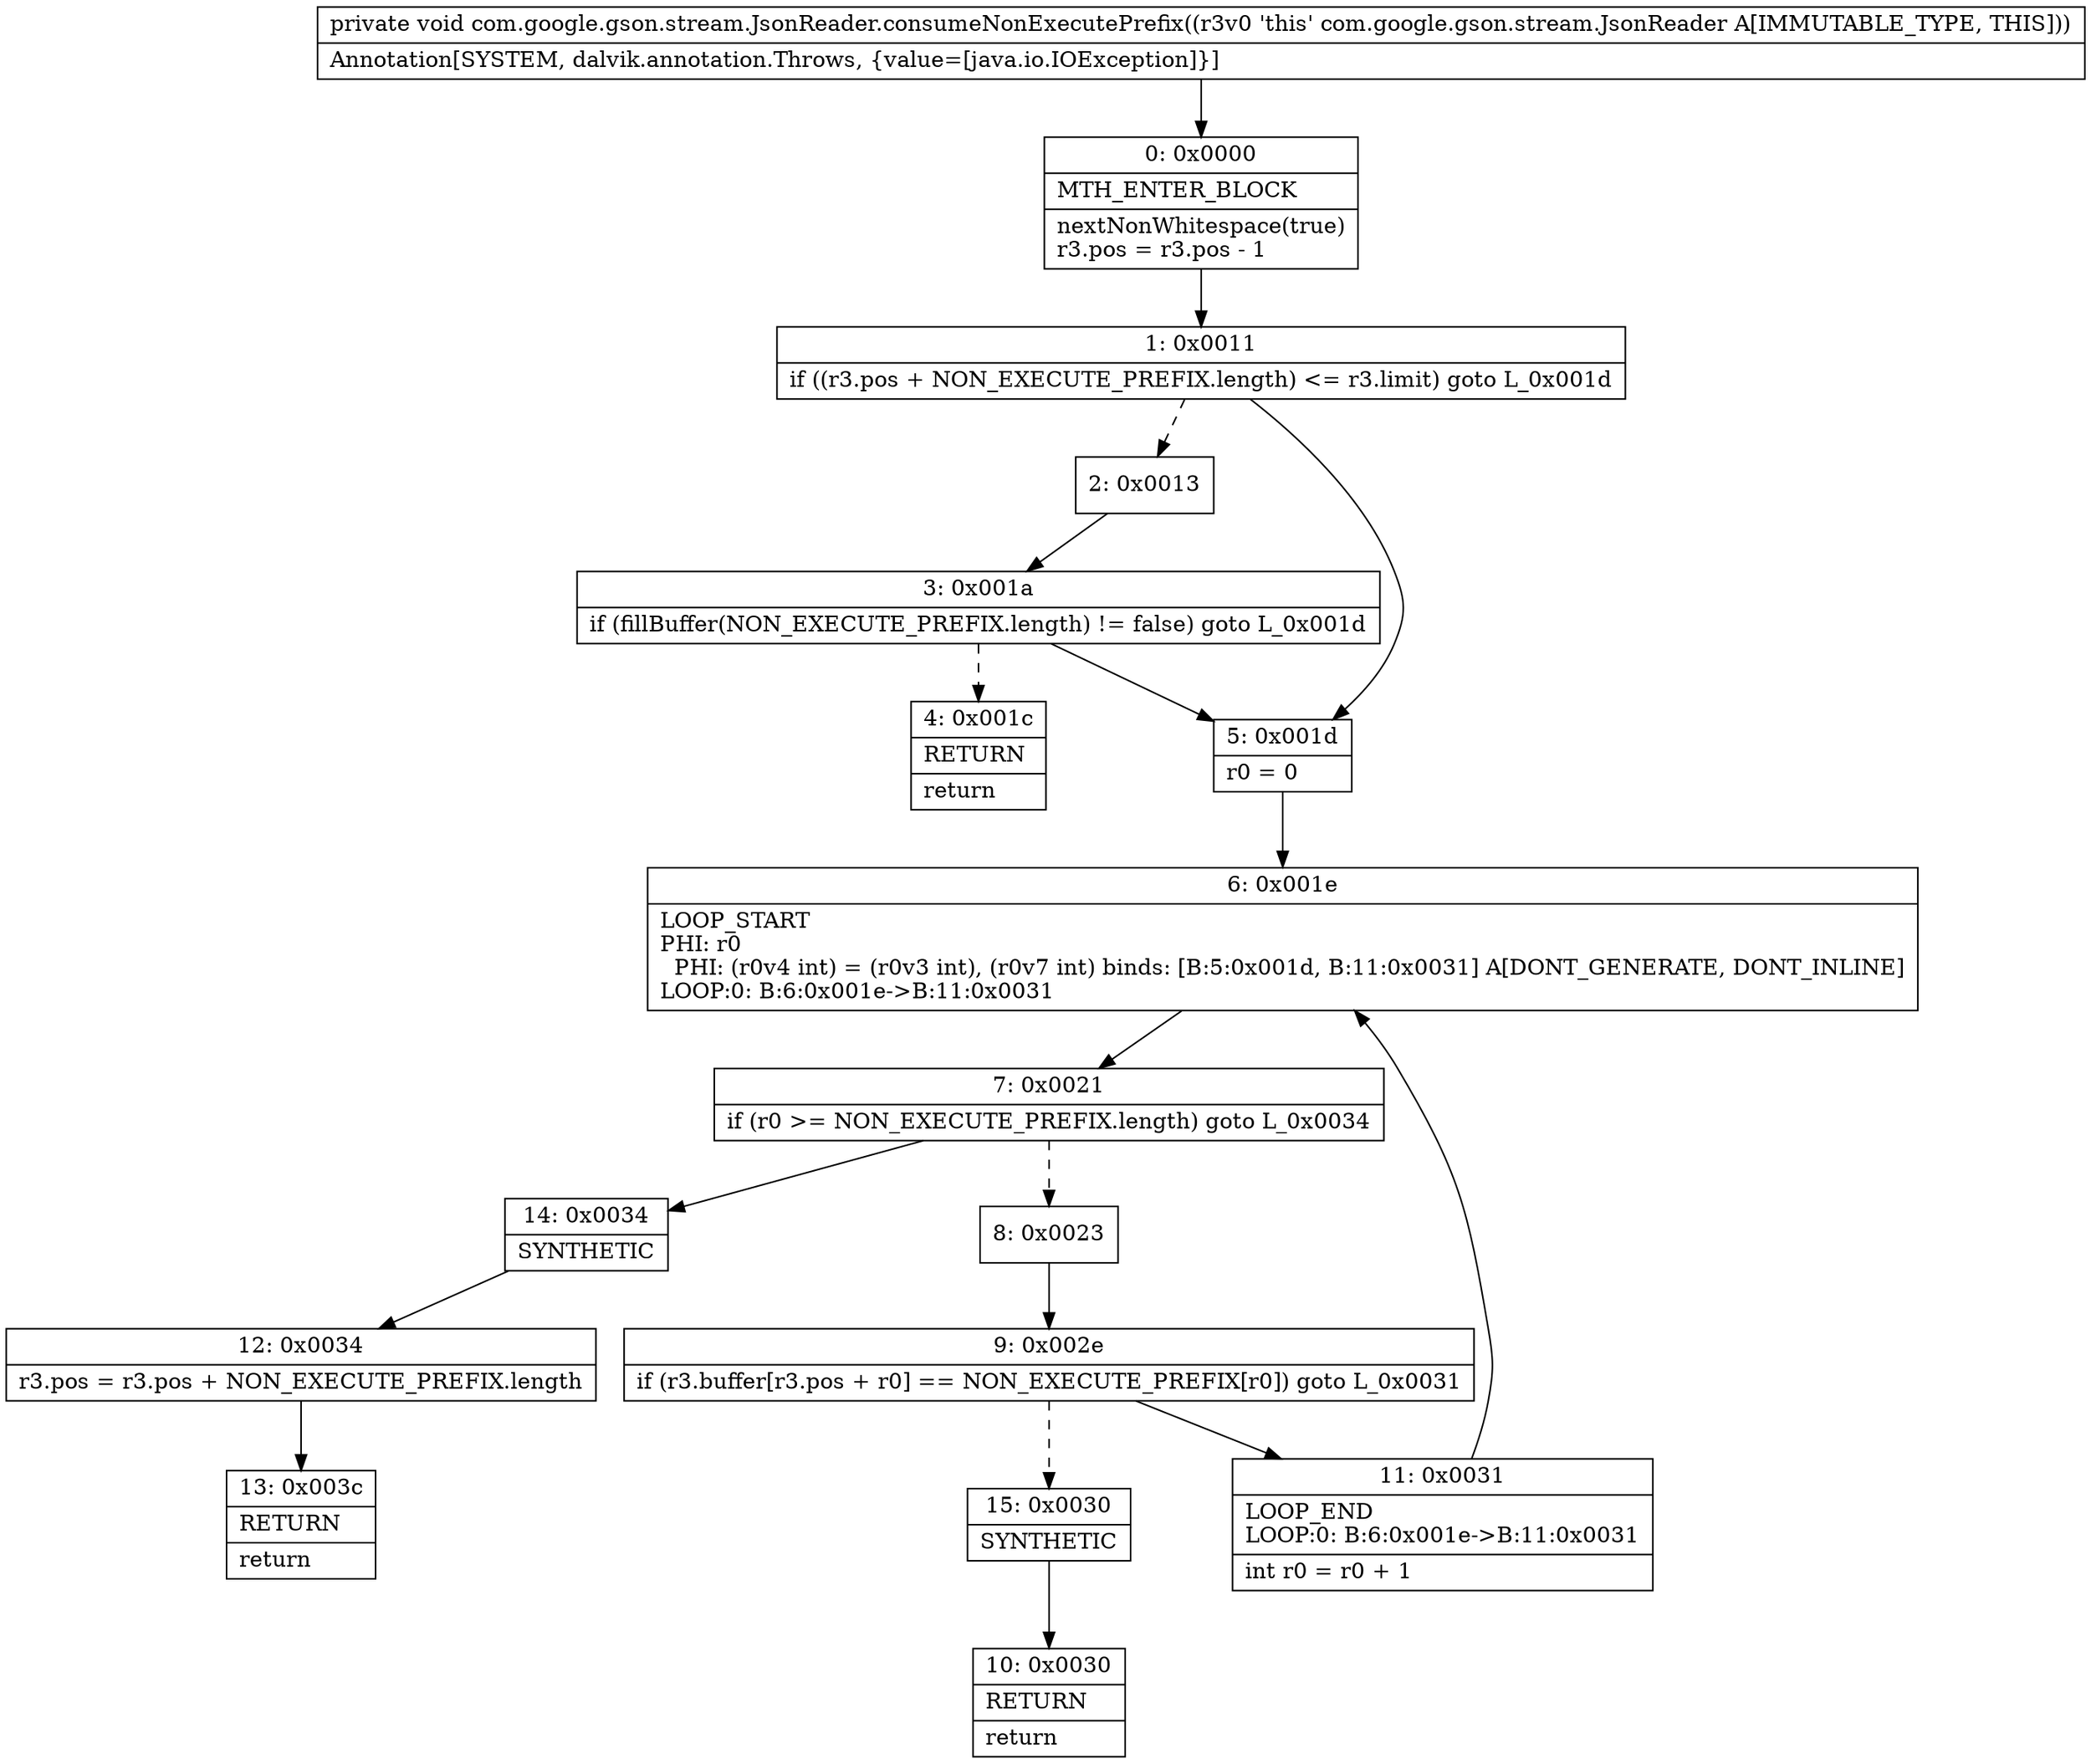digraph "CFG forcom.google.gson.stream.JsonReader.consumeNonExecutePrefix()V" {
Node_0 [shape=record,label="{0\:\ 0x0000|MTH_ENTER_BLOCK\l|nextNonWhitespace(true)\lr3.pos = r3.pos \- 1\l}"];
Node_1 [shape=record,label="{1\:\ 0x0011|if ((r3.pos + NON_EXECUTE_PREFIX.length) \<= r3.limit) goto L_0x001d\l}"];
Node_2 [shape=record,label="{2\:\ 0x0013}"];
Node_3 [shape=record,label="{3\:\ 0x001a|if (fillBuffer(NON_EXECUTE_PREFIX.length) != false) goto L_0x001d\l}"];
Node_4 [shape=record,label="{4\:\ 0x001c|RETURN\l|return\l}"];
Node_5 [shape=record,label="{5\:\ 0x001d|r0 = 0\l}"];
Node_6 [shape=record,label="{6\:\ 0x001e|LOOP_START\lPHI: r0 \l  PHI: (r0v4 int) = (r0v3 int), (r0v7 int) binds: [B:5:0x001d, B:11:0x0031] A[DONT_GENERATE, DONT_INLINE]\lLOOP:0: B:6:0x001e\-\>B:11:0x0031\l}"];
Node_7 [shape=record,label="{7\:\ 0x0021|if (r0 \>= NON_EXECUTE_PREFIX.length) goto L_0x0034\l}"];
Node_8 [shape=record,label="{8\:\ 0x0023}"];
Node_9 [shape=record,label="{9\:\ 0x002e|if (r3.buffer[r3.pos + r0] == NON_EXECUTE_PREFIX[r0]) goto L_0x0031\l}"];
Node_10 [shape=record,label="{10\:\ 0x0030|RETURN\l|return\l}"];
Node_11 [shape=record,label="{11\:\ 0x0031|LOOP_END\lLOOP:0: B:6:0x001e\-\>B:11:0x0031\l|int r0 = r0 + 1\l}"];
Node_12 [shape=record,label="{12\:\ 0x0034|r3.pos = r3.pos + NON_EXECUTE_PREFIX.length\l}"];
Node_13 [shape=record,label="{13\:\ 0x003c|RETURN\l|return\l}"];
Node_14 [shape=record,label="{14\:\ 0x0034|SYNTHETIC\l}"];
Node_15 [shape=record,label="{15\:\ 0x0030|SYNTHETIC\l}"];
MethodNode[shape=record,label="{private void com.google.gson.stream.JsonReader.consumeNonExecutePrefix((r3v0 'this' com.google.gson.stream.JsonReader A[IMMUTABLE_TYPE, THIS]))  | Annotation[SYSTEM, dalvik.annotation.Throws, \{value=[java.io.IOException]\}]\l}"];
MethodNode -> Node_0;
Node_0 -> Node_1;
Node_1 -> Node_2[style=dashed];
Node_1 -> Node_5;
Node_2 -> Node_3;
Node_3 -> Node_4[style=dashed];
Node_3 -> Node_5;
Node_5 -> Node_6;
Node_6 -> Node_7;
Node_7 -> Node_8[style=dashed];
Node_7 -> Node_14;
Node_8 -> Node_9;
Node_9 -> Node_11;
Node_9 -> Node_15[style=dashed];
Node_11 -> Node_6;
Node_12 -> Node_13;
Node_14 -> Node_12;
Node_15 -> Node_10;
}

